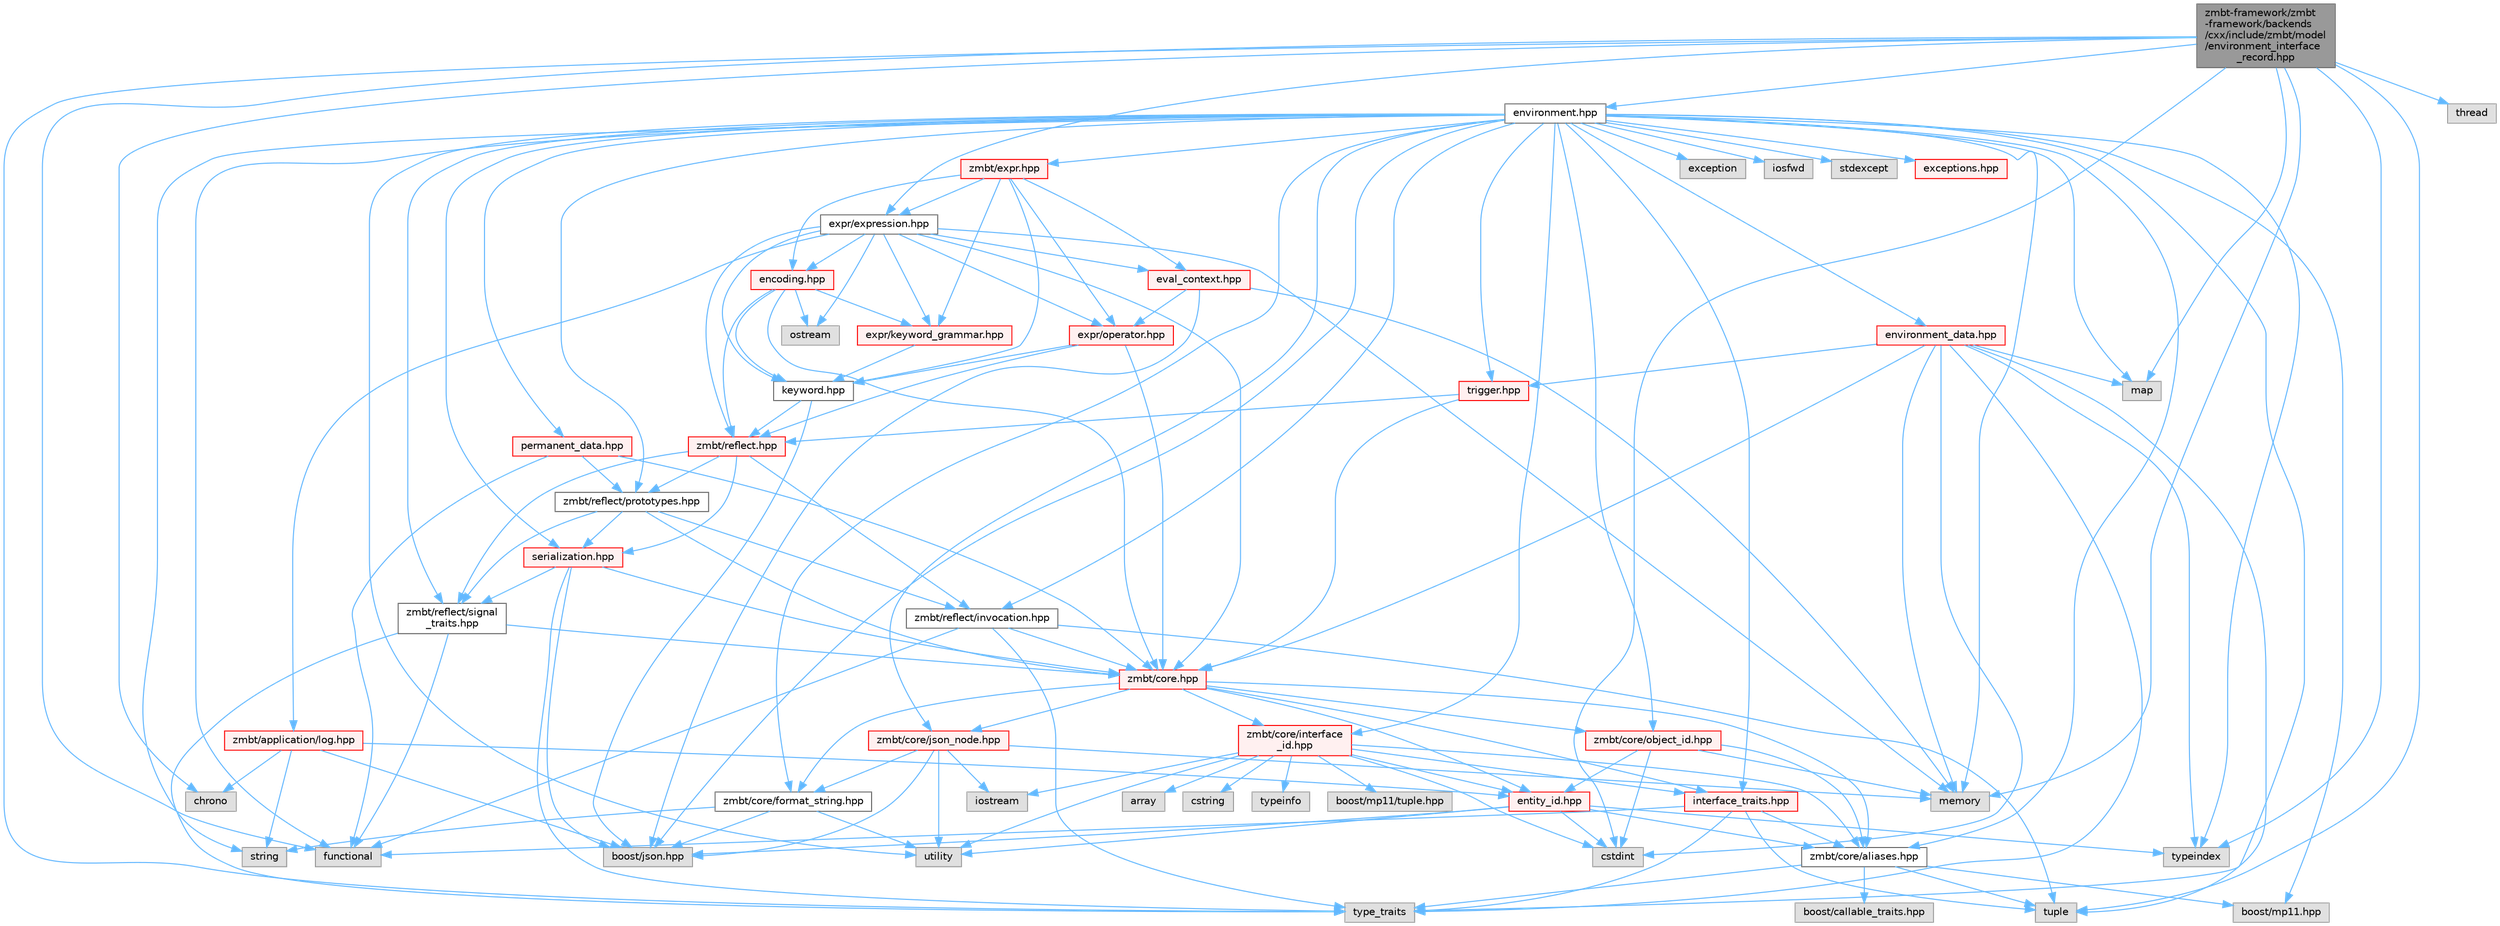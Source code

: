 digraph "zmbt-framework/zmbt-framework/backends/cxx/include/zmbt/model/environment_interface_record.hpp"
{
 // LATEX_PDF_SIZE
  bgcolor="transparent";
  edge [fontname=Helvetica,fontsize=10,labelfontname=Helvetica,labelfontsize=10];
  node [fontname=Helvetica,fontsize=10,shape=box,height=0.2,width=0.4];
  Node1 [id="Node000001",label="zmbt-framework/zmbt\l-framework/backends\l/cxx/include/zmbt/model\l/environment_interface\l_record.hpp",height=0.2,width=0.4,color="gray40", fillcolor="grey60", style="filled", fontcolor="black",tooltip=" "];
  Node1 -> Node2 [id="edge1_Node000001_Node000002",color="steelblue1",style="solid",tooltip=" "];
  Node2 [id="Node000002",label="chrono",height=0.2,width=0.4,color="grey60", fillcolor="#E0E0E0", style="filled",tooltip=" "];
  Node1 -> Node3 [id="edge2_Node000001_Node000003",color="steelblue1",style="solid",tooltip=" "];
  Node3 [id="Node000003",label="cstdint",height=0.2,width=0.4,color="grey60", fillcolor="#E0E0E0", style="filled",tooltip=" "];
  Node1 -> Node4 [id="edge3_Node000001_Node000004",color="steelblue1",style="solid",tooltip=" "];
  Node4 [id="Node000004",label="functional",height=0.2,width=0.4,color="grey60", fillcolor="#E0E0E0", style="filled",tooltip=" "];
  Node1 -> Node5 [id="edge4_Node000001_Node000005",color="steelblue1",style="solid",tooltip=" "];
  Node5 [id="Node000005",label="map",height=0.2,width=0.4,color="grey60", fillcolor="#E0E0E0", style="filled",tooltip=" "];
  Node1 -> Node6 [id="edge5_Node000001_Node000006",color="steelblue1",style="solid",tooltip=" "];
  Node6 [id="Node000006",label="memory",height=0.2,width=0.4,color="grey60", fillcolor="#E0E0E0", style="filled",tooltip=" "];
  Node1 -> Node7 [id="edge6_Node000001_Node000007",color="steelblue1",style="solid",tooltip=" "];
  Node7 [id="Node000007",label="thread",height=0.2,width=0.4,color="grey60", fillcolor="#E0E0E0", style="filled",tooltip=" "];
  Node1 -> Node8 [id="edge7_Node000001_Node000008",color="steelblue1",style="solid",tooltip=" "];
  Node8 [id="Node000008",label="tuple",height=0.2,width=0.4,color="grey60", fillcolor="#E0E0E0", style="filled",tooltip=" "];
  Node1 -> Node9 [id="edge8_Node000001_Node000009",color="steelblue1",style="solid",tooltip=" "];
  Node9 [id="Node000009",label="typeindex",height=0.2,width=0.4,color="grey60", fillcolor="#E0E0E0", style="filled",tooltip=" "];
  Node1 -> Node10 [id="edge9_Node000001_Node000010",color="steelblue1",style="solid",tooltip=" "];
  Node10 [id="Node000010",label="type_traits",height=0.2,width=0.4,color="grey60", fillcolor="#E0E0E0", style="filled",tooltip=" "];
  Node1 -> Node11 [id="edge10_Node000001_Node000011",color="steelblue1",style="solid",tooltip=" "];
  Node11 [id="Node000011",label="environment.hpp",height=0.2,width=0.4,color="grey40", fillcolor="white", style="filled",URL="$environment_8hpp.html",tooltip=" "];
  Node11 -> Node12 [id="edge11_Node000011_Node000012",color="steelblue1",style="solid",tooltip=" "];
  Node12 [id="Node000012",label="boost/json.hpp",height=0.2,width=0.4,color="grey60", fillcolor="#E0E0E0", style="filled",tooltip=" "];
  Node11 -> Node13 [id="edge12_Node000011_Node000013",color="steelblue1",style="solid",tooltip=" "];
  Node13 [id="Node000013",label="boost/mp11.hpp",height=0.2,width=0.4,color="grey60", fillcolor="#E0E0E0", style="filled",tooltip=" "];
  Node11 -> Node14 [id="edge13_Node000011_Node000014",color="steelblue1",style="solid",tooltip=" "];
  Node14 [id="Node000014",label="zmbt/core/aliases.hpp",height=0.2,width=0.4,color="grey40", fillcolor="white", style="filled",URL="$aliases_8hpp.html",tooltip=" "];
  Node14 -> Node10 [id="edge14_Node000014_Node000010",color="steelblue1",style="solid",tooltip=" "];
  Node14 -> Node8 [id="edge15_Node000014_Node000008",color="steelblue1",style="solid",tooltip=" "];
  Node14 -> Node15 [id="edge16_Node000014_Node000015",color="steelblue1",style="solid",tooltip=" "];
  Node15 [id="Node000015",label="boost/callable_traits.hpp",height=0.2,width=0.4,color="grey60", fillcolor="#E0E0E0", style="filled",tooltip=" "];
  Node14 -> Node13 [id="edge17_Node000014_Node000013",color="steelblue1",style="solid",tooltip=" "];
  Node11 -> Node16 [id="edge18_Node000011_Node000016",color="steelblue1",style="solid",tooltip=" "];
  Node16 [id="Node000016",label="zmbt/core/format_string.hpp",height=0.2,width=0.4,color="grey40", fillcolor="white", style="filled",URL="$format__string_8hpp.html",tooltip=" "];
  Node16 -> Node12 [id="edge19_Node000016_Node000012",color="steelblue1",style="solid",tooltip=" "];
  Node16 -> Node17 [id="edge20_Node000016_Node000017",color="steelblue1",style="solid",tooltip=" "];
  Node17 [id="Node000017",label="string",height=0.2,width=0.4,color="grey60", fillcolor="#E0E0E0", style="filled",tooltip=" "];
  Node16 -> Node18 [id="edge21_Node000016_Node000018",color="steelblue1",style="solid",tooltip=" "];
  Node18 [id="Node000018",label="utility",height=0.2,width=0.4,color="grey60", fillcolor="#E0E0E0", style="filled",tooltip=" "];
  Node11 -> Node19 [id="edge22_Node000011_Node000019",color="steelblue1",style="solid",tooltip=" "];
  Node19 [id="Node000019",label="zmbt/core/interface\l_id.hpp",height=0.2,width=0.4,color="red", fillcolor="#FFF0F0", style="filled",URL="$interface__id_8hpp.html",tooltip=" "];
  Node19 -> Node20 [id="edge23_Node000019_Node000020",color="steelblue1",style="solid",tooltip=" "];
  Node20 [id="Node000020",label="iostream",height=0.2,width=0.4,color="grey60", fillcolor="#E0E0E0", style="filled",tooltip=" "];
  Node19 -> Node21 [id="edge24_Node000019_Node000021",color="steelblue1",style="solid",tooltip=" "];
  Node21 [id="Node000021",label="array",height=0.2,width=0.4,color="grey60", fillcolor="#E0E0E0", style="filled",tooltip=" "];
  Node19 -> Node3 [id="edge25_Node000019_Node000003",color="steelblue1",style="solid",tooltip=" "];
  Node19 -> Node22 [id="edge26_Node000019_Node000022",color="steelblue1",style="solid",tooltip=" "];
  Node22 [id="Node000022",label="cstring",height=0.2,width=0.4,color="grey60", fillcolor="#E0E0E0", style="filled",tooltip=" "];
  Node19 -> Node23 [id="edge27_Node000019_Node000023",color="steelblue1",style="solid",tooltip=" "];
  Node23 [id="Node000023",label="typeinfo",height=0.2,width=0.4,color="grey60", fillcolor="#E0E0E0", style="filled",tooltip=" "];
  Node19 -> Node18 [id="edge28_Node000019_Node000018",color="steelblue1",style="solid",tooltip=" "];
  Node19 -> Node24 [id="edge29_Node000019_Node000024",color="steelblue1",style="solid",tooltip=" "];
  Node24 [id="Node000024",label="boost/mp11/tuple.hpp",height=0.2,width=0.4,color="grey60", fillcolor="#E0E0E0", style="filled",tooltip=" "];
  Node19 -> Node14 [id="edge30_Node000019_Node000014",color="steelblue1",style="solid",tooltip=" "];
  Node19 -> Node25 [id="edge31_Node000019_Node000025",color="steelblue1",style="solid",tooltip=" "];
  Node25 [id="Node000025",label="entity_id.hpp",height=0.2,width=0.4,color="red", fillcolor="#FFF0F0", style="filled",URL="$entity__id_8hpp.html",tooltip=" "];
  Node25 -> Node3 [id="edge32_Node000025_Node000003",color="steelblue1",style="solid",tooltip=" "];
  Node25 -> Node18 [id="edge33_Node000025_Node000018",color="steelblue1",style="solid",tooltip=" "];
  Node25 -> Node9 [id="edge34_Node000025_Node000009",color="steelblue1",style="solid",tooltip=" "];
  Node25 -> Node12 [id="edge35_Node000025_Node000012",color="steelblue1",style="solid",tooltip=" "];
  Node25 -> Node14 [id="edge36_Node000025_Node000014",color="steelblue1",style="solid",tooltip=" "];
  Node19 -> Node30 [id="edge37_Node000019_Node000030",color="steelblue1",style="solid",tooltip=" "];
  Node30 [id="Node000030",label="interface_traits.hpp",height=0.2,width=0.4,color="red", fillcolor="#FFF0F0", style="filled",URL="$interface__traits_8hpp.html",tooltip=" "];
  Node30 -> Node4 [id="edge38_Node000030_Node000004",color="steelblue1",style="solid",tooltip=" "];
  Node30 -> Node8 [id="edge39_Node000030_Node000008",color="steelblue1",style="solid",tooltip=" "];
  Node30 -> Node10 [id="edge40_Node000030_Node000010",color="steelblue1",style="solid",tooltip=" "];
  Node30 -> Node14 [id="edge41_Node000030_Node000014",color="steelblue1",style="solid",tooltip=" "];
  Node11 -> Node30 [id="edge42_Node000011_Node000030",color="steelblue1",style="solid",tooltip=" "];
  Node11 -> Node32 [id="edge43_Node000011_Node000032",color="steelblue1",style="solid",tooltip=" "];
  Node32 [id="Node000032",label="zmbt/core/json_node.hpp",height=0.2,width=0.4,color="red", fillcolor="#FFF0F0", style="filled",URL="$json__node_8hpp.html",tooltip=" "];
  Node32 -> Node12 [id="edge44_Node000032_Node000012",color="steelblue1",style="solid",tooltip=" "];
  Node32 -> Node20 [id="edge45_Node000032_Node000020",color="steelblue1",style="solid",tooltip=" "];
  Node32 -> Node6 [id="edge46_Node000032_Node000006",color="steelblue1",style="solid",tooltip=" "];
  Node32 -> Node18 [id="edge47_Node000032_Node000018",color="steelblue1",style="solid",tooltip=" "];
  Node32 -> Node16 [id="edge48_Node000032_Node000016",color="steelblue1",style="solid",tooltip=" "];
  Node11 -> Node33 [id="edge49_Node000011_Node000033",color="steelblue1",style="solid",tooltip=" "];
  Node33 [id="Node000033",label="zmbt/core/object_id.hpp",height=0.2,width=0.4,color="red", fillcolor="#FFF0F0", style="filled",URL="$object__id_8hpp.html",tooltip=" "];
  Node33 -> Node3 [id="edge50_Node000033_Node000003",color="steelblue1",style="solid",tooltip=" "];
  Node33 -> Node6 [id="edge51_Node000033_Node000006",color="steelblue1",style="solid",tooltip=" "];
  Node33 -> Node14 [id="edge52_Node000033_Node000014",color="steelblue1",style="solid",tooltip=" "];
  Node33 -> Node25 [id="edge53_Node000033_Node000025",color="steelblue1",style="solid",tooltip=" "];
  Node11 -> Node34 [id="edge54_Node000011_Node000034",color="steelblue1",style="solid",tooltip=" "];
  Node34 [id="Node000034",label="zmbt/reflect/signal\l_traits.hpp",height=0.2,width=0.4,color="grey40", fillcolor="white", style="filled",URL="$signal__traits_8hpp.html",tooltip=" "];
  Node34 -> Node4 [id="edge55_Node000034_Node000004",color="steelblue1",style="solid",tooltip=" "];
  Node34 -> Node10 [id="edge56_Node000034_Node000010",color="steelblue1",style="solid",tooltip=" "];
  Node34 -> Node35 [id="edge57_Node000034_Node000035",color="steelblue1",style="solid",tooltip=" "];
  Node35 [id="Node000035",label="zmbt/core.hpp",height=0.2,width=0.4,color="red", fillcolor="#FFF0F0", style="filled",URL="$core_8hpp.html",tooltip=" "];
  Node35 -> Node14 [id="edge58_Node000035_Node000014",color="steelblue1",style="solid",tooltip=" "];
  Node35 -> Node16 [id="edge59_Node000035_Node000016",color="steelblue1",style="solid",tooltip=" "];
  Node35 -> Node30 [id="edge60_Node000035_Node000030",color="steelblue1",style="solid",tooltip=" "];
  Node35 -> Node32 [id="edge61_Node000035_Node000032",color="steelblue1",style="solid",tooltip=" "];
  Node35 -> Node25 [id="edge62_Node000035_Node000025",color="steelblue1",style="solid",tooltip=" "];
  Node35 -> Node19 [id="edge63_Node000035_Node000019",color="steelblue1",style="solid",tooltip=" "];
  Node35 -> Node33 [id="edge64_Node000035_Node000033",color="steelblue1",style="solid",tooltip=" "];
  Node11 -> Node57 [id="edge65_Node000011_Node000057",color="steelblue1",style="solid",tooltip=" "];
  Node57 [id="Node000057",label="zmbt/reflect/invocation.hpp",height=0.2,width=0.4,color="grey40", fillcolor="white", style="filled",URL="$invocation_8hpp.html",tooltip=" "];
  Node57 -> Node4 [id="edge66_Node000057_Node000004",color="steelblue1",style="solid",tooltip=" "];
  Node57 -> Node8 [id="edge67_Node000057_Node000008",color="steelblue1",style="solid",tooltip=" "];
  Node57 -> Node10 [id="edge68_Node000057_Node000010",color="steelblue1",style="solid",tooltip=" "];
  Node57 -> Node35 [id="edge69_Node000057_Node000035",color="steelblue1",style="solid",tooltip=" "];
  Node11 -> Node58 [id="edge70_Node000011_Node000058",color="steelblue1",style="solid",tooltip=" "];
  Node58 [id="Node000058",label="zmbt/reflect/prototypes.hpp",height=0.2,width=0.4,color="grey40", fillcolor="white", style="filled",URL="$prototypes_8hpp.html",tooltip=" "];
  Node58 -> Node35 [id="edge71_Node000058_Node000035",color="steelblue1",style="solid",tooltip=" "];
  Node58 -> Node34 [id="edge72_Node000058_Node000034",color="steelblue1",style="solid",tooltip=" "];
  Node58 -> Node59 [id="edge73_Node000058_Node000059",color="steelblue1",style="solid",tooltip=" "];
  Node59 [id="Node000059",label="serialization.hpp",height=0.2,width=0.4,color="red", fillcolor="#FFF0F0", style="filled",URL="$serialization_8hpp.html",tooltip=" "];
  Node59 -> Node10 [id="edge74_Node000059_Node000010",color="steelblue1",style="solid",tooltip=" "];
  Node59 -> Node12 [id="edge75_Node000059_Node000012",color="steelblue1",style="solid",tooltip=" "];
  Node59 -> Node35 [id="edge76_Node000059_Node000035",color="steelblue1",style="solid",tooltip=" "];
  Node59 -> Node34 [id="edge77_Node000059_Node000034",color="steelblue1",style="solid",tooltip=" "];
  Node58 -> Node57 [id="edge78_Node000058_Node000057",color="steelblue1",style="solid",tooltip=" "];
  Node11 -> Node59 [id="edge79_Node000011_Node000059",color="steelblue1",style="solid",tooltip=" "];
  Node11 -> Node64 [id="edge80_Node000011_Node000064",color="steelblue1",style="solid",tooltip=" "];
  Node64 [id="Node000064",label="zmbt/expr.hpp",height=0.2,width=0.4,color="red", fillcolor="#FFF0F0", style="filled",URL="$expr_8hpp.html",tooltip=" "];
  Node64 -> Node65 [id="edge81_Node000064_Node000065",color="steelblue1",style="solid",tooltip=" "];
  Node65 [id="Node000065",label="expr/operator.hpp",height=0.2,width=0.4,color="red", fillcolor="#FFF0F0", style="filled",URL="$operator_8hpp.html",tooltip=" "];
  Node65 -> Node35 [id="edge82_Node000065_Node000035",color="steelblue1",style="solid",tooltip=" "];
  Node65 -> Node67 [id="edge83_Node000065_Node000067",color="steelblue1",style="solid",tooltip=" "];
  Node67 [id="Node000067",label="zmbt/reflect.hpp",height=0.2,width=0.4,color="red", fillcolor="#FFF0F0", style="filled",URL="$reflect_8hpp.html",tooltip=" "];
  Node67 -> Node34 [id="edge84_Node000067_Node000034",color="steelblue1",style="solid",tooltip=" "];
  Node67 -> Node57 [id="edge85_Node000067_Node000057",color="steelblue1",style="solid",tooltip=" "];
  Node67 -> Node58 [id="edge86_Node000067_Node000058",color="steelblue1",style="solid",tooltip=" "];
  Node67 -> Node59 [id="edge87_Node000067_Node000059",color="steelblue1",style="solid",tooltip=" "];
  Node65 -> Node68 [id="edge88_Node000065_Node000068",color="steelblue1",style="solid",tooltip=" "];
  Node68 [id="Node000068",label="keyword.hpp",height=0.2,width=0.4,color="grey40", fillcolor="white", style="filled",URL="$keyword_8hpp.html",tooltip=" "];
  Node68 -> Node12 [id="edge89_Node000068_Node000012",color="steelblue1",style="solid",tooltip=" "];
  Node68 -> Node67 [id="edge90_Node000068_Node000067",color="steelblue1",style="solid",tooltip=" "];
  Node64 -> Node68 [id="edge91_Node000064_Node000068",color="steelblue1",style="solid",tooltip=" "];
  Node64 -> Node72 [id="edge92_Node000064_Node000072",color="steelblue1",style="solid",tooltip=" "];
  Node72 [id="Node000072",label="expr/keyword_grammar.hpp",height=0.2,width=0.4,color="red", fillcolor="#FFF0F0", style="filled",URL="$keyword__grammar_8hpp.html",tooltip=" "];
  Node72 -> Node68 [id="edge93_Node000072_Node000068",color="steelblue1",style="solid",tooltip=" "];
  Node64 -> Node76 [id="edge94_Node000064_Node000076",color="steelblue1",style="solid",tooltip=" "];
  Node76 [id="Node000076",label="expr/expression.hpp",height=0.2,width=0.4,color="grey40", fillcolor="white", style="filled",URL="$expression_8hpp.html",tooltip=" "];
  Node76 -> Node6 [id="edge95_Node000076_Node000006",color="steelblue1",style="solid",tooltip=" "];
  Node76 -> Node77 [id="edge96_Node000076_Node000077",color="steelblue1",style="solid",tooltip=" "];
  Node77 [id="Node000077",label="ostream",height=0.2,width=0.4,color="grey60", fillcolor="#E0E0E0", style="filled",tooltip=" "];
  Node76 -> Node78 [id="edge97_Node000076_Node000078",color="steelblue1",style="solid",tooltip=" "];
  Node78 [id="Node000078",label="zmbt/application/log.hpp",height=0.2,width=0.4,color="red", fillcolor="#FFF0F0", style="filled",URL="$log_8hpp.html",tooltip=" "];
  Node78 -> Node2 [id="edge98_Node000078_Node000002",color="steelblue1",style="solid",tooltip=" "];
  Node78 -> Node17 [id="edge99_Node000078_Node000017",color="steelblue1",style="solid",tooltip=" "];
  Node78 -> Node12 [id="edge100_Node000078_Node000012",color="steelblue1",style="solid",tooltip=" "];
  Node78 -> Node25 [id="edge101_Node000078_Node000025",color="steelblue1",style="solid",tooltip=" "];
  Node76 -> Node35 [id="edge102_Node000076_Node000035",color="steelblue1",style="solid",tooltip=" "];
  Node76 -> Node67 [id="edge103_Node000076_Node000067",color="steelblue1",style="solid",tooltip=" "];
  Node76 -> Node65 [id="edge104_Node000076_Node000065",color="steelblue1",style="solid",tooltip=" "];
  Node76 -> Node68 [id="edge105_Node000076_Node000068",color="steelblue1",style="solid",tooltip=" "];
  Node76 -> Node72 [id="edge106_Node000076_Node000072",color="steelblue1",style="solid",tooltip=" "];
  Node76 -> Node80 [id="edge107_Node000076_Node000080",color="steelblue1",style="solid",tooltip=" "];
  Node80 [id="Node000080",label="encoding.hpp",height=0.2,width=0.4,color="red", fillcolor="#FFF0F0", style="filled",URL="$encoding_8hpp.html",tooltip=" "];
  Node80 -> Node77 [id="edge108_Node000080_Node000077",color="steelblue1",style="solid",tooltip=" "];
  Node80 -> Node35 [id="edge109_Node000080_Node000035",color="steelblue1",style="solid",tooltip=" "];
  Node80 -> Node67 [id="edge110_Node000080_Node000067",color="steelblue1",style="solid",tooltip=" "];
  Node80 -> Node68 [id="edge111_Node000080_Node000068",color="steelblue1",style="solid",tooltip=" "];
  Node80 -> Node72 [id="edge112_Node000080_Node000072",color="steelblue1",style="solid",tooltip=" "];
  Node76 -> Node83 [id="edge113_Node000076_Node000083",color="steelblue1",style="solid",tooltip=" "];
  Node83 [id="Node000083",label="eval_context.hpp",height=0.2,width=0.4,color="red", fillcolor="#FFF0F0", style="filled",URL="$eval__context_8hpp.html",tooltip=" "];
  Node83 -> Node6 [id="edge114_Node000083_Node000006",color="steelblue1",style="solid",tooltip=" "];
  Node83 -> Node12 [id="edge115_Node000083_Node000012",color="steelblue1",style="solid",tooltip=" "];
  Node83 -> Node65 [id="edge116_Node000083_Node000065",color="steelblue1",style="solid",tooltip=" "];
  Node64 -> Node83 [id="edge117_Node000064_Node000083",color="steelblue1",style="solid",tooltip=" "];
  Node64 -> Node80 [id="edge118_Node000064_Node000080",color="steelblue1",style="solid",tooltip=" "];
  Node11 -> Node91 [id="edge119_Node000011_Node000091",color="steelblue1",style="solid",tooltip=" "];
  Node91 [id="Node000091",label="exception",height=0.2,width=0.4,color="grey60", fillcolor="#E0E0E0", style="filled",tooltip=" "];
  Node11 -> Node4 [id="edge120_Node000011_Node000004",color="steelblue1",style="solid",tooltip=" "];
  Node11 -> Node92 [id="edge121_Node000011_Node000092",color="steelblue1",style="solid",tooltip=" "];
  Node92 [id="Node000092",label="iosfwd",height=0.2,width=0.4,color="grey60", fillcolor="#E0E0E0", style="filled",tooltip=" "];
  Node11 -> Node5 [id="edge122_Node000011_Node000005",color="steelblue1",style="solid",tooltip=" "];
  Node11 -> Node6 [id="edge123_Node000011_Node000006",color="steelblue1",style="solid",tooltip=" "];
  Node11 -> Node93 [id="edge124_Node000011_Node000093",color="steelblue1",style="solid",tooltip=" "];
  Node93 [id="Node000093",label="stdexcept",height=0.2,width=0.4,color="grey60", fillcolor="#E0E0E0", style="filled",tooltip=" "];
  Node11 -> Node17 [id="edge125_Node000011_Node000017",color="steelblue1",style="solid",tooltip=" "];
  Node11 -> Node10 [id="edge126_Node000011_Node000010",color="steelblue1",style="solid",tooltip=" "];
  Node11 -> Node9 [id="edge127_Node000011_Node000009",color="steelblue1",style="solid",tooltip=" "];
  Node11 -> Node18 [id="edge128_Node000011_Node000018",color="steelblue1",style="solid",tooltip=" "];
  Node11 -> Node94 [id="edge129_Node000011_Node000094",color="steelblue1",style="solid",tooltip=" "];
  Node94 [id="Node000094",label="environment_data.hpp",height=0.2,width=0.4,color="red", fillcolor="#FFF0F0", style="filled",URL="$environment__data_8hpp.html",tooltip=" "];
  Node94 -> Node3 [id="edge130_Node000094_Node000003",color="steelblue1",style="solid",tooltip=" "];
  Node94 -> Node5 [id="edge131_Node000094_Node000005",color="steelblue1",style="solid",tooltip=" "];
  Node94 -> Node6 [id="edge132_Node000094_Node000006",color="steelblue1",style="solid",tooltip=" "];
  Node94 -> Node8 [id="edge133_Node000094_Node000008",color="steelblue1",style="solid",tooltip=" "];
  Node94 -> Node9 [id="edge134_Node000094_Node000009",color="steelblue1",style="solid",tooltip=" "];
  Node94 -> Node10 [id="edge135_Node000094_Node000010",color="steelblue1",style="solid",tooltip=" "];
  Node94 -> Node35 [id="edge136_Node000094_Node000035",color="steelblue1",style="solid",tooltip=" "];
  Node94 -> Node98 [id="edge137_Node000094_Node000098",color="steelblue1",style="solid",tooltip=" "];
  Node98 [id="Node000098",label="trigger.hpp",height=0.2,width=0.4,color="red", fillcolor="#FFF0F0", style="filled",URL="$trigger_8hpp.html",tooltip=" "];
  Node98 -> Node35 [id="edge138_Node000098_Node000035",color="steelblue1",style="solid",tooltip=" "];
  Node98 -> Node67 [id="edge139_Node000098_Node000067",color="steelblue1",style="solid",tooltip=" "];
  Node11 -> Node111 [id="edge140_Node000011_Node000111",color="steelblue1",style="solid",tooltip=" "];
  Node111 [id="Node000111",label="exceptions.hpp",height=0.2,width=0.4,color="red", fillcolor="#FFF0F0", style="filled",URL="$model_2exceptions_8hpp.html",tooltip=" "];
  Node11 -> Node98 [id="edge141_Node000011_Node000098",color="steelblue1",style="solid",tooltip=" "];
  Node11 -> Node112 [id="edge142_Node000011_Node000112",color="steelblue1",style="solid",tooltip=" "];
  Node112 [id="Node000112",label="permanent_data.hpp",height=0.2,width=0.4,color="red", fillcolor="#FFF0F0", style="filled",URL="$permanent__data_8hpp.html",tooltip=" "];
  Node112 -> Node4 [id="edge143_Node000112_Node000004",color="steelblue1",style="solid",tooltip=" "];
  Node112 -> Node35 [id="edge144_Node000112_Node000035",color="steelblue1",style="solid",tooltip=" "];
  Node112 -> Node58 [id="edge145_Node000112_Node000058",color="steelblue1",style="solid",tooltip=" "];
  Node1 -> Node76 [id="edge146_Node000001_Node000076",color="steelblue1",style="solid",tooltip=" "];
}
